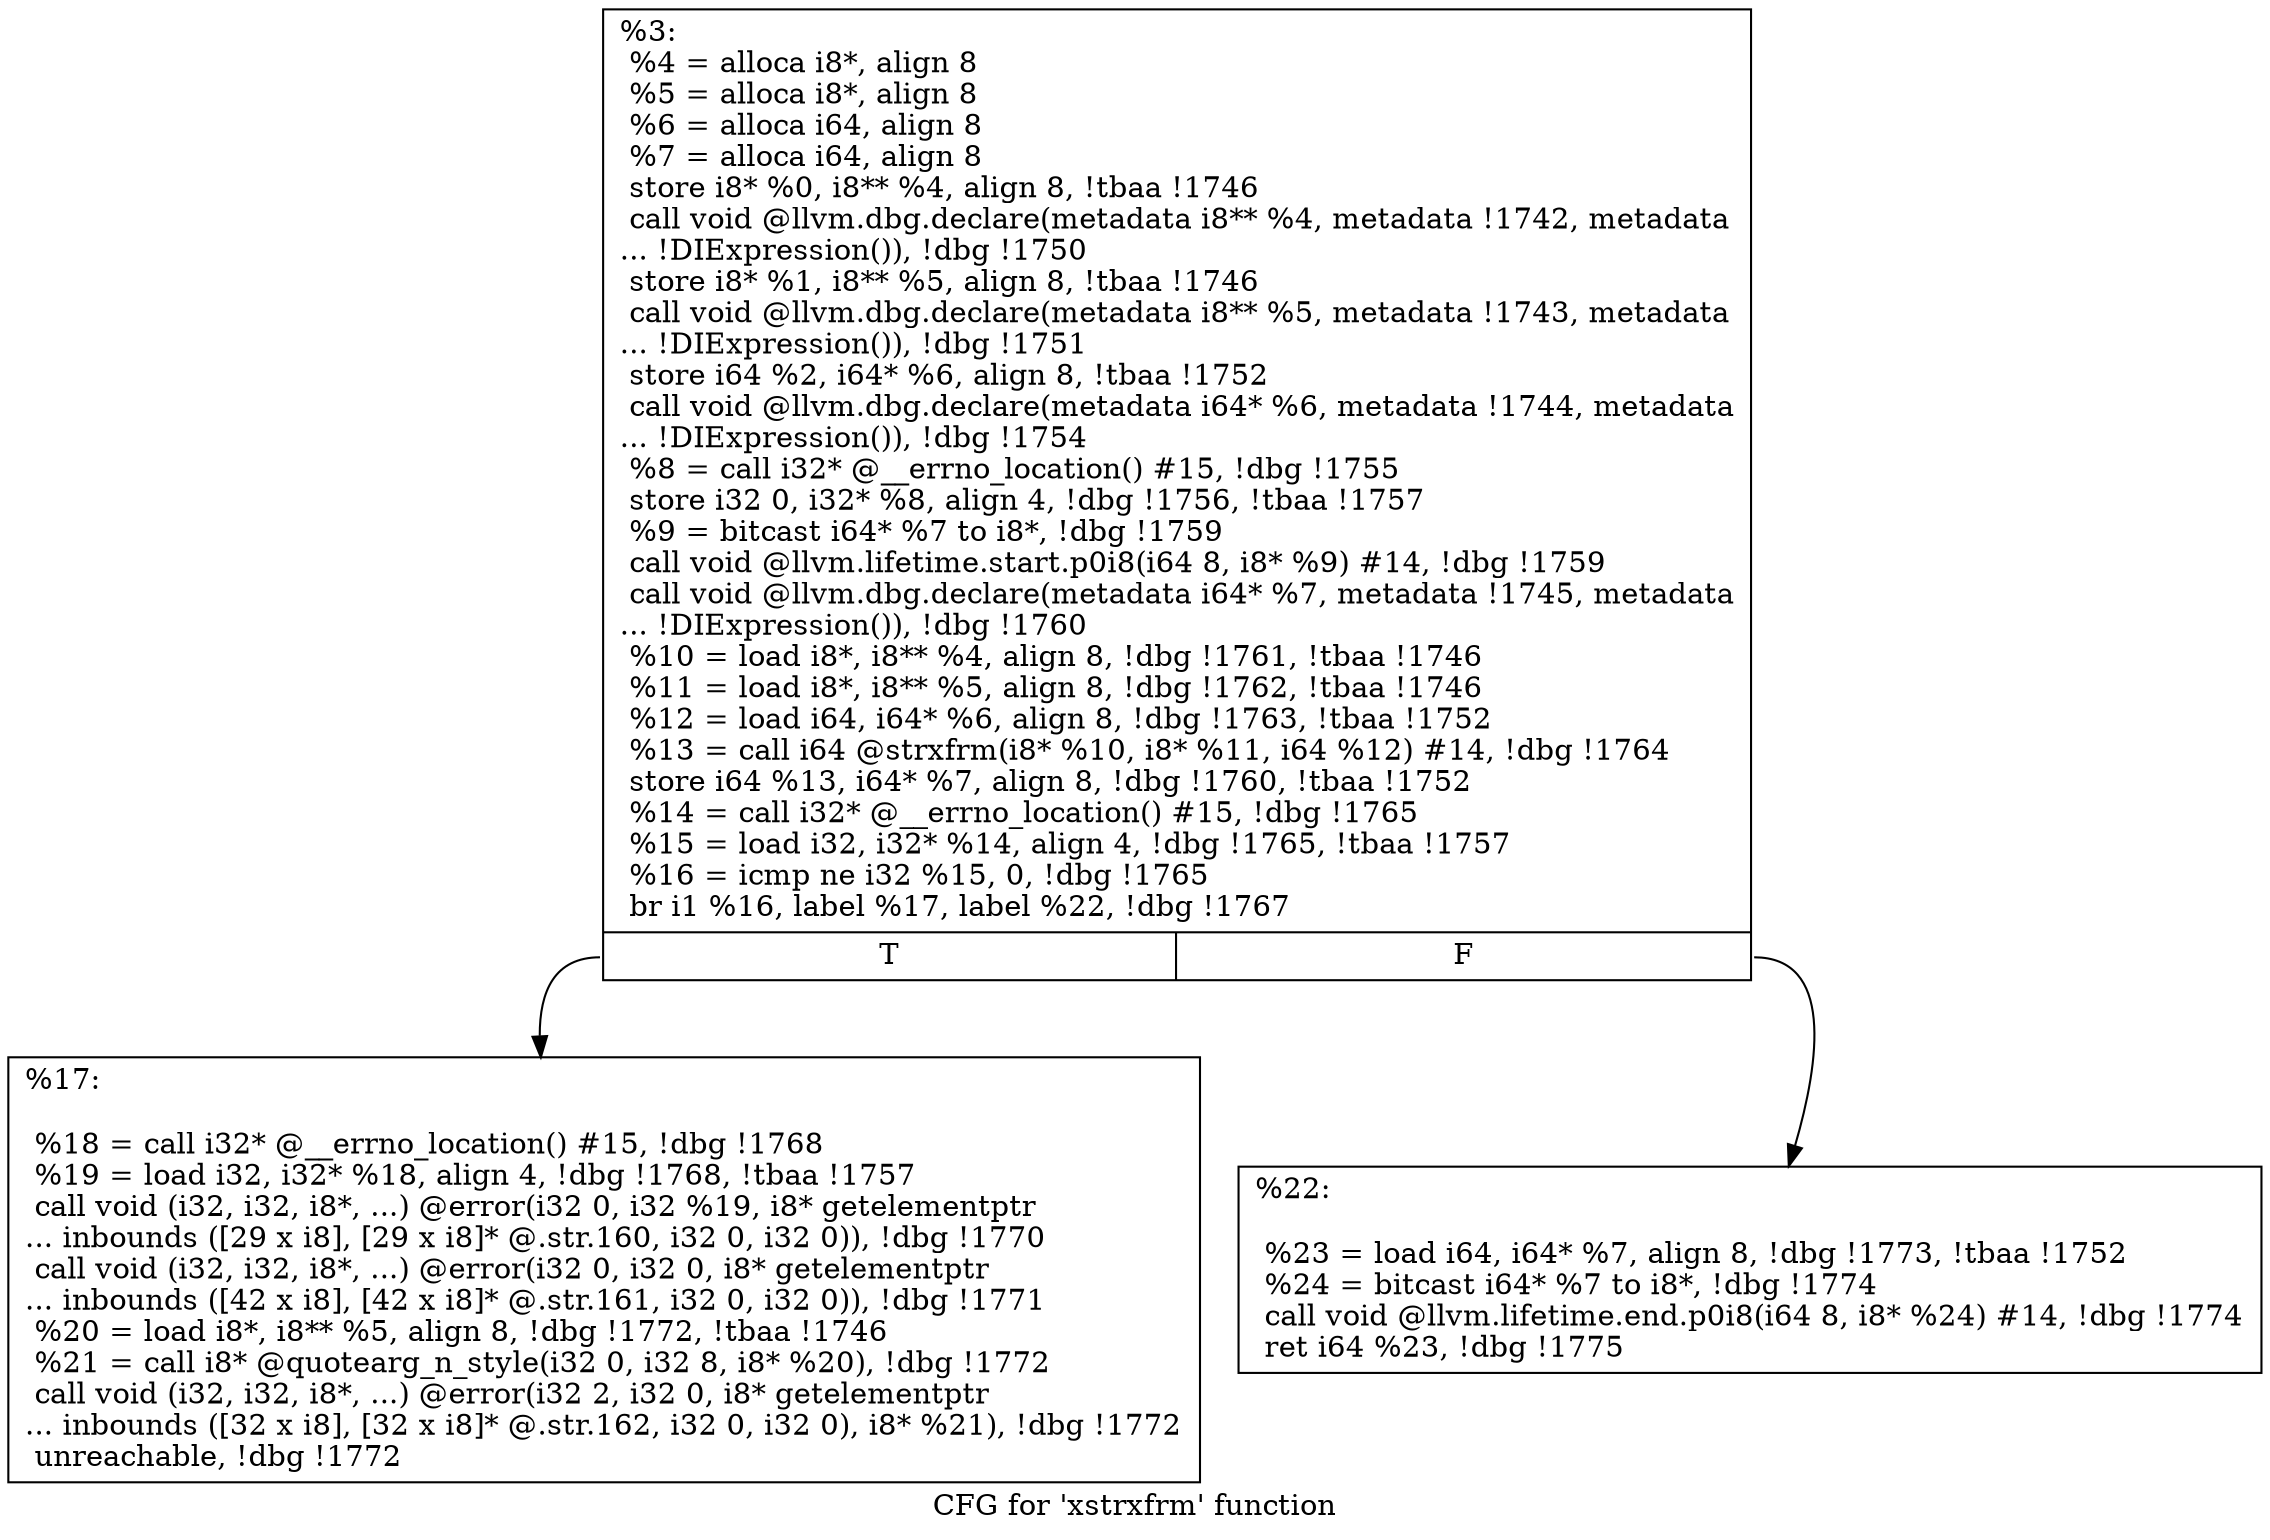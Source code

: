 digraph "CFG for 'xstrxfrm' function" {
	label="CFG for 'xstrxfrm' function";

	Node0x1f91ba0 [shape=record,label="{%3:\l  %4 = alloca i8*, align 8\l  %5 = alloca i8*, align 8\l  %6 = alloca i64, align 8\l  %7 = alloca i64, align 8\l  store i8* %0, i8** %4, align 8, !tbaa !1746\l  call void @llvm.dbg.declare(metadata i8** %4, metadata !1742, metadata\l... !DIExpression()), !dbg !1750\l  store i8* %1, i8** %5, align 8, !tbaa !1746\l  call void @llvm.dbg.declare(metadata i8** %5, metadata !1743, metadata\l... !DIExpression()), !dbg !1751\l  store i64 %2, i64* %6, align 8, !tbaa !1752\l  call void @llvm.dbg.declare(metadata i64* %6, metadata !1744, metadata\l... !DIExpression()), !dbg !1754\l  %8 = call i32* @__errno_location() #15, !dbg !1755\l  store i32 0, i32* %8, align 4, !dbg !1756, !tbaa !1757\l  %9 = bitcast i64* %7 to i8*, !dbg !1759\l  call void @llvm.lifetime.start.p0i8(i64 8, i8* %9) #14, !dbg !1759\l  call void @llvm.dbg.declare(metadata i64* %7, metadata !1745, metadata\l... !DIExpression()), !dbg !1760\l  %10 = load i8*, i8** %4, align 8, !dbg !1761, !tbaa !1746\l  %11 = load i8*, i8** %5, align 8, !dbg !1762, !tbaa !1746\l  %12 = load i64, i64* %6, align 8, !dbg !1763, !tbaa !1752\l  %13 = call i64 @strxfrm(i8* %10, i8* %11, i64 %12) #14, !dbg !1764\l  store i64 %13, i64* %7, align 8, !dbg !1760, !tbaa !1752\l  %14 = call i32* @__errno_location() #15, !dbg !1765\l  %15 = load i32, i32* %14, align 4, !dbg !1765, !tbaa !1757\l  %16 = icmp ne i32 %15, 0, !dbg !1765\l  br i1 %16, label %17, label %22, !dbg !1767\l|{<s0>T|<s1>F}}"];
	Node0x1f91ba0:s0 -> Node0x1f91c70;
	Node0x1f91ba0:s1 -> Node0x1f91cc0;
	Node0x1f91c70 [shape=record,label="{%17:\l\l  %18 = call i32* @__errno_location() #15, !dbg !1768\l  %19 = load i32, i32* %18, align 4, !dbg !1768, !tbaa !1757\l  call void (i32, i32, i8*, ...) @error(i32 0, i32 %19, i8* getelementptr\l... inbounds ([29 x i8], [29 x i8]* @.str.160, i32 0, i32 0)), !dbg !1770\l  call void (i32, i32, i8*, ...) @error(i32 0, i32 0, i8* getelementptr\l... inbounds ([42 x i8], [42 x i8]* @.str.161, i32 0, i32 0)), !dbg !1771\l  %20 = load i8*, i8** %5, align 8, !dbg !1772, !tbaa !1746\l  %21 = call i8* @quotearg_n_style(i32 0, i32 8, i8* %20), !dbg !1772\l  call void (i32, i32, i8*, ...) @error(i32 2, i32 0, i8* getelementptr\l... inbounds ([32 x i8], [32 x i8]* @.str.162, i32 0, i32 0), i8* %21), !dbg !1772\l  unreachable, !dbg !1772\l}"];
	Node0x1f91cc0 [shape=record,label="{%22:\l\l  %23 = load i64, i64* %7, align 8, !dbg !1773, !tbaa !1752\l  %24 = bitcast i64* %7 to i8*, !dbg !1774\l  call void @llvm.lifetime.end.p0i8(i64 8, i8* %24) #14, !dbg !1774\l  ret i64 %23, !dbg !1775\l}"];
}
